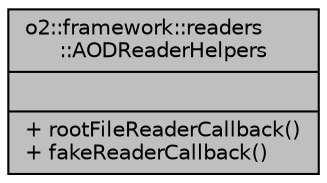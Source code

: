 digraph "o2::framework::readers::AODReaderHelpers"
{
 // INTERACTIVE_SVG=YES
  bgcolor="transparent";
  edge [fontname="Helvetica",fontsize="10",labelfontname="Helvetica",labelfontsize="10"];
  node [fontname="Helvetica",fontsize="10",shape=record];
  Node1 [label="{o2::framework::readers\l::AODReaderHelpers\n||+ rootFileReaderCallback()\l+ fakeReaderCallback()\l}",height=0.2,width=0.4,color="black", fillcolor="grey75", style="filled" fontcolor="black"];
}
